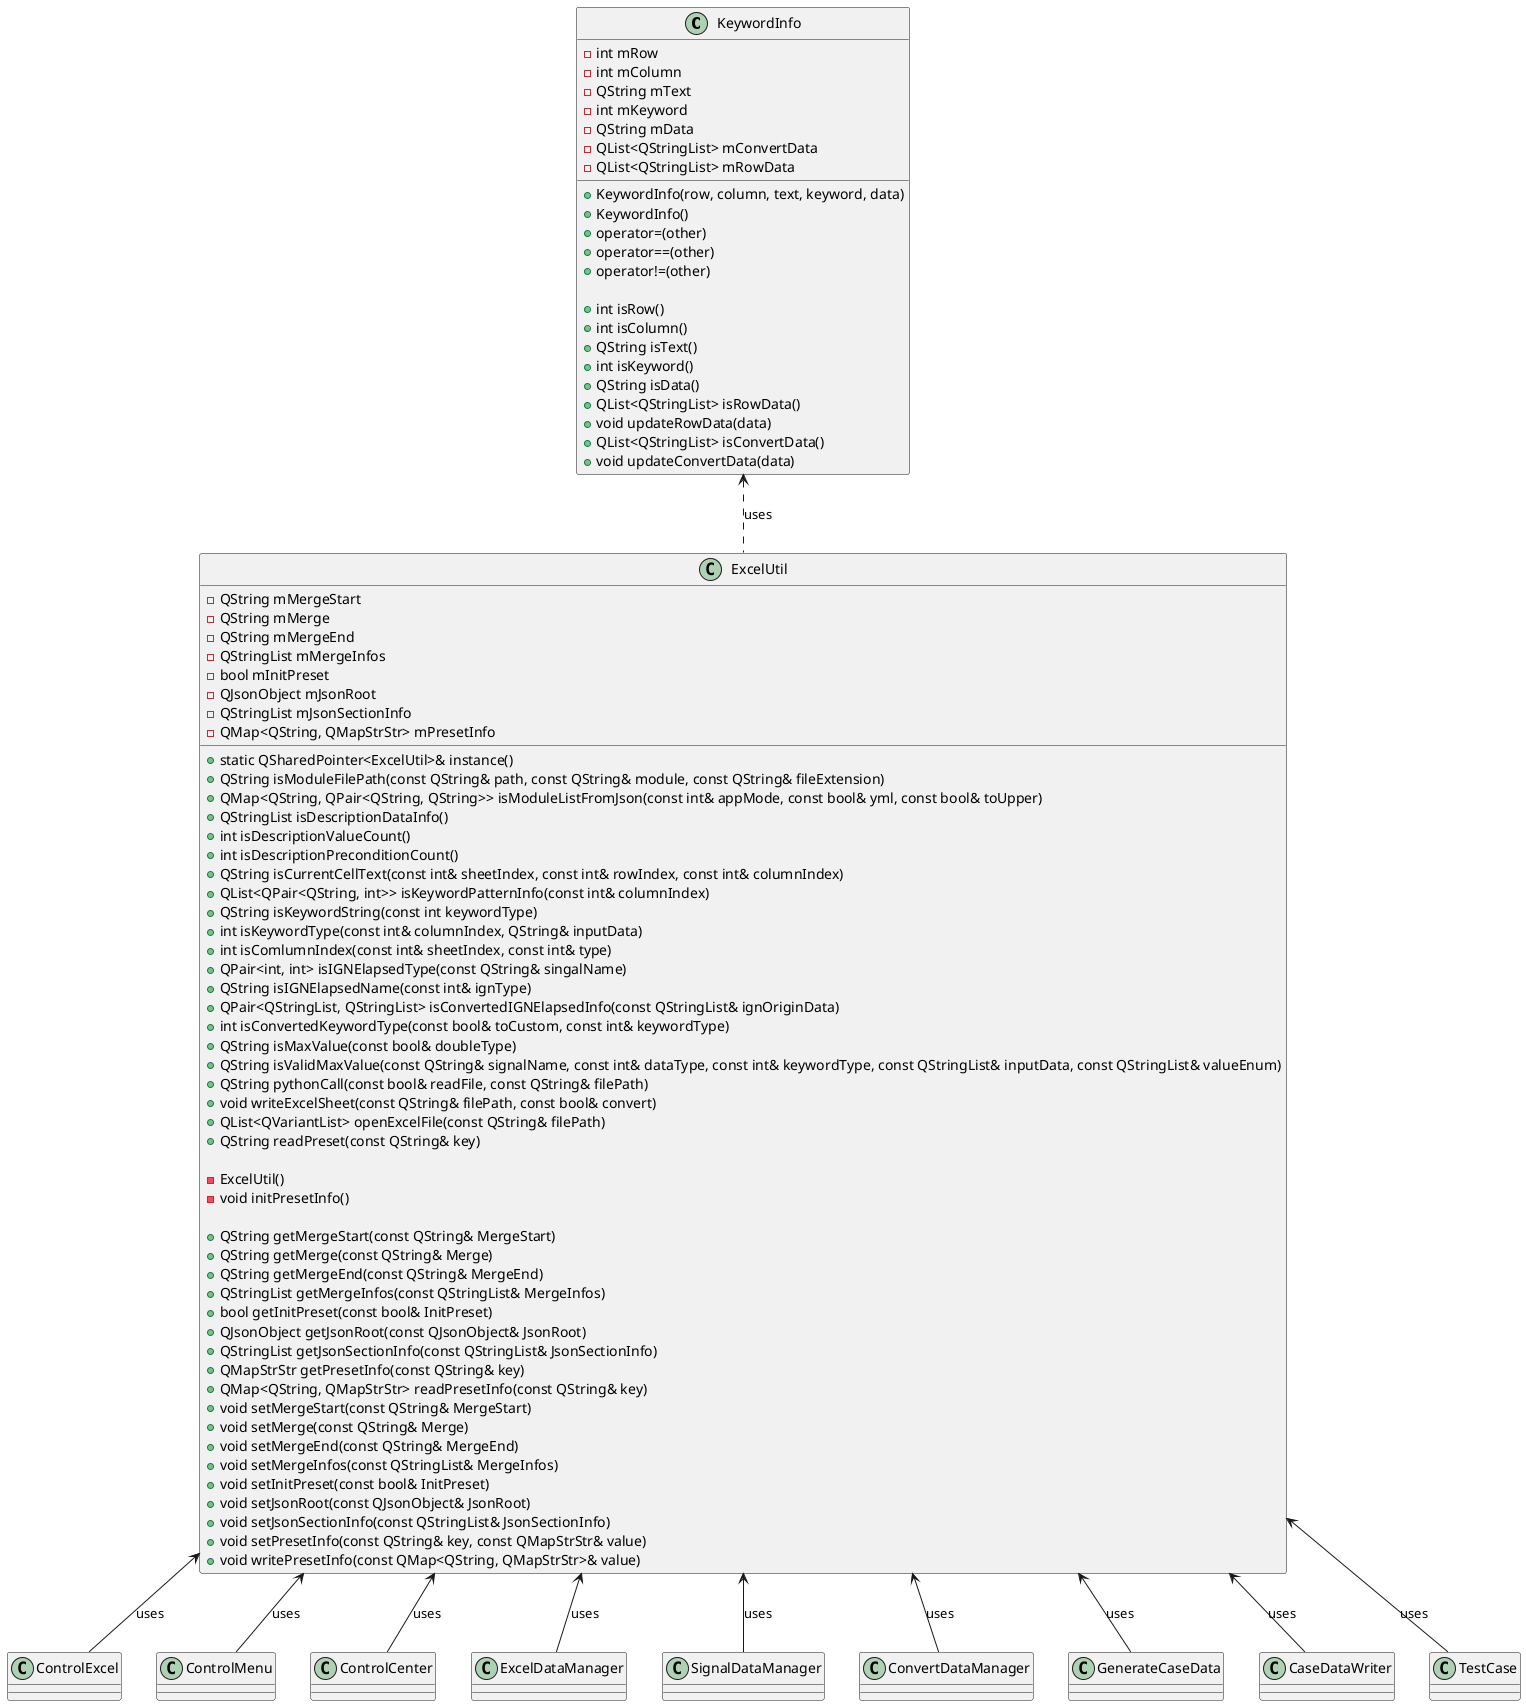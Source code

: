@startuml

class KeywordInfo {
    + KeywordInfo(row, column, text, keyword, data)
    + KeywordInfo()
    + operator=(other)
    + operator==(other)
    + operator!=(other)

    + int isRow()
    + int isColumn()
    + QString isText()
    + int isKeyword()
    + QString isData()
    + QList<QStringList> isRowData()
    + void updateRowData(data)
    + QList<QStringList> isConvertData()
    + void updateConvertData(data)

    - int mRow
    - int mColumn
    - QString mText
    - int mKeyword
    - QString mData
    - QList<QStringList> mConvertData
    - QList<QStringList> mRowData
}

class ExcelUtil {
    + static QSharedPointer<ExcelUtil>& instance()
    + QString isModuleFilePath(const QString& path, const QString& module, const QString& fileExtension)
    + QMap<QString, QPair<QString, QString>> isModuleListFromJson(const int& appMode, const bool& yml, const bool& toUpper)
    + QStringList isDescriptionDataInfo()
    + int isDescriptionValueCount()
    + int isDescriptionPreconditionCount()
    + QString isCurrentCellText(const int& sheetIndex, const int& rowIndex, const int& columnIndex)
    + QList<QPair<QString, int>> isKeywordPatternInfo(const int& columnIndex)
    + QString isKeywordString(const int keywordType)
    + int isKeywordType(const int& columnIndex, QString& inputData)
    + int isComlumnIndex(const int& sheetIndex, const int& type)
    + QPair<int, int> isIGNElapsedType(const QString& singalName)
    + QString isIGNElapsedName(const int& ignType)
    + QPair<QStringList, QStringList> isConvertedIGNElapsedInfo(const QStringList& ignOriginData)
    + int isConvertedKeywordType(const bool& toCustom, const int& keywordType)
    + QString isMaxValue(const bool& doubleType)
    + QString isValidMaxValue(const QString& signalName, const int& dataType, const int& keywordType, const QStringList& inputData, const QStringList& valueEnum)
    + QString pythonCall(const bool& readFile, const QString& filePath)
    + void writeExcelSheet(const QString& filePath, const bool& convert)
    + QList<QVariantList> openExcelFile(const QString& filePath)
    + QString readPreset(const QString& key)

    - ExcelUtil()
    - void initPresetInfo()

    + QString getMergeStart(const QString& MergeStart)
    + QString getMerge(const QString& Merge)
    + QString getMergeEnd(const QString& MergeEnd)
    + QStringList getMergeInfos(const QStringList& MergeInfos)
    + bool getInitPreset(const bool& InitPreset)
    + QJsonObject getJsonRoot(const QJsonObject& JsonRoot)
    + QStringList getJsonSectionInfo(const QStringList& JsonSectionInfo)
    + QMapStrStr getPresetInfo(const QString& key)
    + QMap<QString, QMapStrStr> readPresetInfo(const QString& key)
    + void setMergeStart(const QString& MergeStart)
    + void setMerge(const QString& Merge)
    + void setMergeEnd(const QString& MergeEnd)
    + void setMergeInfos(const QStringList& MergeInfos)
    + void setInitPreset(const bool& InitPreset)
    + void setJsonRoot(const QJsonObject& JsonRoot)
    + void setJsonSectionInfo(const QStringList& JsonSectionInfo)
    + void setPresetInfo(const QString& key, const QMapStrStr& value)
    + void writePresetInfo(const QMap<QString, QMapStrStr>& value)

    - QString mMergeStart
    - QString mMerge
    - QString mMergeEnd
    - QStringList mMergeInfos
    - bool mInitPreset
    - QJsonObject mJsonRoot
    - QStringList mJsonSectionInfo
    - QMap<QString, QMapStrStr> mPresetInfo
}

KeywordInfo <.. ExcelUtil : uses

ExcelUtil <-- ControlExcel : uses
ExcelUtil <-- ControlMenu : uses
ExcelUtil <-- ControlCenter : uses

ExcelUtil <-- ExcelDataManager : uses
ExcelUtil <-- SignalDataManager : uses
ExcelUtil <-- ConvertDataManager : uses
ExcelUtil <-- GenerateCaseData : uses
ExcelUtil <-- CaseDataWriter : uses
ExcelUtil <-- TestCase : uses

@enduml
